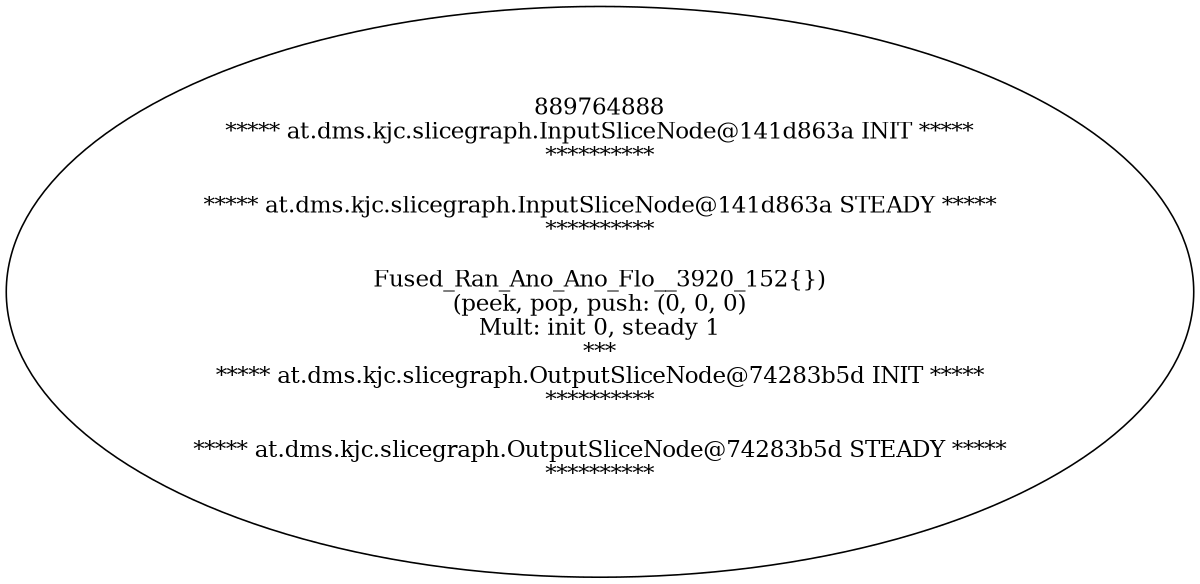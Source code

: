 digraph Flattend {
size = "8, 10.5";
889764888 [ label="889764888\n***** at.dms.kjc.slicegraph.InputSliceNode@141d863a INIT *****\n**********\n\n***** at.dms.kjc.slicegraph.InputSliceNode@141d863a STEADY *****\n**********\n\nFused_Ran_Ano_Ano_Flo__3920_152{})\n(peek, pop, push: (0, 0, 0)\nMult: init 0, steady 1\n *** \n***** at.dms.kjc.slicegraph.OutputSliceNode@74283b5d INIT *****\n**********\n\n***** at.dms.kjc.slicegraph.OutputSliceNode@74283b5d STEADY *****\n**********\n" ];
}
